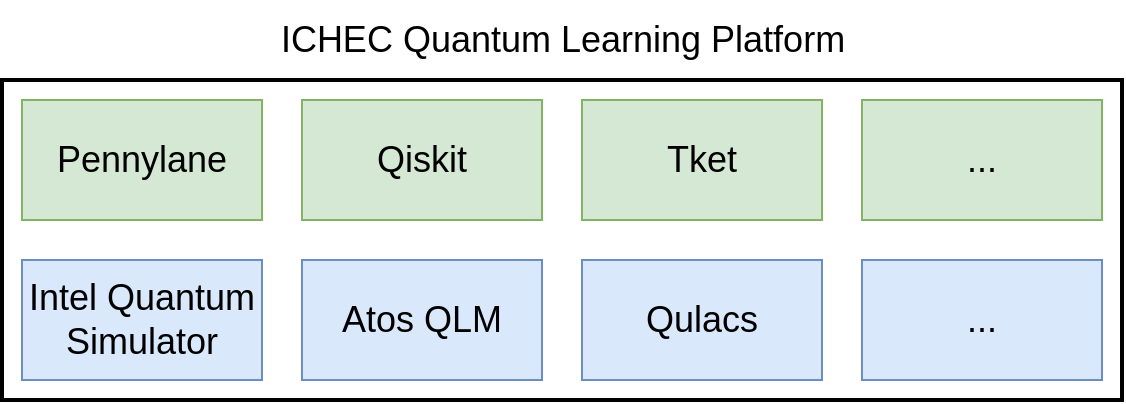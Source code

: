 <mxfile>
    <diagram id="rQidzDeL6LrUdPNr9FXQ" name="Page-1">
        <mxGraphModel dx="823" dy="709" grid="1" gridSize="10" guides="1" tooltips="1" connect="1" arrows="1" fold="1" page="1" pageScale="1" pageWidth="1169" pageHeight="827" math="0" shadow="0">
            <root>
                <mxCell id="0"/>
                <mxCell id="1" parent="0"/>
                <mxCell id="43" value="" style="group" vertex="1" connectable="0" parent="1">
                    <mxGeometry x="70" y="70" width="560" height="200" as="geometry"/>
                </mxCell>
                <mxCell id="20" value="&lt;span style=&quot;font-size: 18px;&quot;&gt;ICHEC Quantum Learning Platform&lt;/span&gt;" style="text;html=1;align=center;verticalAlign=middle;resizable=0;points=[];autosize=1;strokeColor=none;fillColor=none;container=0;" parent="43" vertex="1">
                    <mxGeometry x="125" width="310" height="40" as="geometry"/>
                </mxCell>
                <mxCell id="15" value="" style="rounded=0;whiteSpace=wrap;html=1;fontSize=18;fillColor=none;strokeWidth=2;container=0;" parent="43" vertex="1">
                    <mxGeometry y="40" width="560" height="160" as="geometry"/>
                </mxCell>
                <mxCell id="6" value="&lt;font style=&quot;font-size: 18px;&quot;&gt;Atos QLM&lt;/font&gt;" style="rounded=0;whiteSpace=wrap;html=1;fillColor=#dae8fc;strokeColor=#6c8ebf;container=0;" parent="43" vertex="1">
                    <mxGeometry x="150" y="130" width="120" height="60" as="geometry"/>
                </mxCell>
                <mxCell id="7" value="&lt;font style=&quot;font-size: 18px;&quot;&gt;Qiskit&lt;/font&gt;" style="rounded=0;whiteSpace=wrap;html=1;fillColor=#d5e8d4;strokeColor=#82b366;container=0;" parent="43" vertex="1">
                    <mxGeometry x="150" y="50" width="120" height="60" as="geometry"/>
                </mxCell>
                <mxCell id="8" value="&lt;font style=&quot;font-size: 18px;&quot;&gt;Pennylane&lt;/font&gt;" style="rounded=0;whiteSpace=wrap;html=1;fillColor=#d5e8d4;strokeColor=#82b366;container=0;" parent="43" vertex="1">
                    <mxGeometry x="10" y="50" width="120" height="60" as="geometry"/>
                </mxCell>
                <mxCell id="9" value="&lt;font style=&quot;font-size: 18px;&quot;&gt;Intel Quantum Simulator&lt;/font&gt;" style="rounded=0;whiteSpace=wrap;html=1;fillColor=#dae8fc;strokeColor=#6c8ebf;container=0;" parent="43" vertex="1">
                    <mxGeometry x="10" y="130" width="120" height="60" as="geometry"/>
                </mxCell>
                <mxCell id="39" value="&lt;font style=&quot;font-size: 18px;&quot;&gt;Tket&lt;/font&gt;" style="rounded=0;whiteSpace=wrap;html=1;fillColor=#d5e8d4;strokeColor=#82b366;container=0;" vertex="1" parent="43">
                    <mxGeometry x="290" y="50" width="120" height="60" as="geometry"/>
                </mxCell>
                <mxCell id="40" value="&lt;font style=&quot;font-size: 18px;&quot;&gt;...&lt;/font&gt;" style="rounded=0;whiteSpace=wrap;html=1;fillColor=#d5e8d4;strokeColor=#82b366;container=0;" vertex="1" parent="43">
                    <mxGeometry x="430" y="50" width="120" height="60" as="geometry"/>
                </mxCell>
                <mxCell id="41" value="&lt;font style=&quot;font-size: 18px;&quot;&gt;Qulacs&lt;/font&gt;" style="rounded=0;whiteSpace=wrap;html=1;fillColor=#dae8fc;strokeColor=#6c8ebf;container=0;" vertex="1" parent="43">
                    <mxGeometry x="290" y="130" width="120" height="60" as="geometry"/>
                </mxCell>
                <mxCell id="42" value="&lt;font style=&quot;font-size: 18px;&quot;&gt;...&lt;/font&gt;" style="rounded=0;whiteSpace=wrap;html=1;fillColor=#dae8fc;strokeColor=#6c8ebf;container=0;" vertex="1" parent="43">
                    <mxGeometry x="430" y="130" width="120" height="60" as="geometry"/>
                </mxCell>
            </root>
        </mxGraphModel>
    </diagram>
</mxfile>